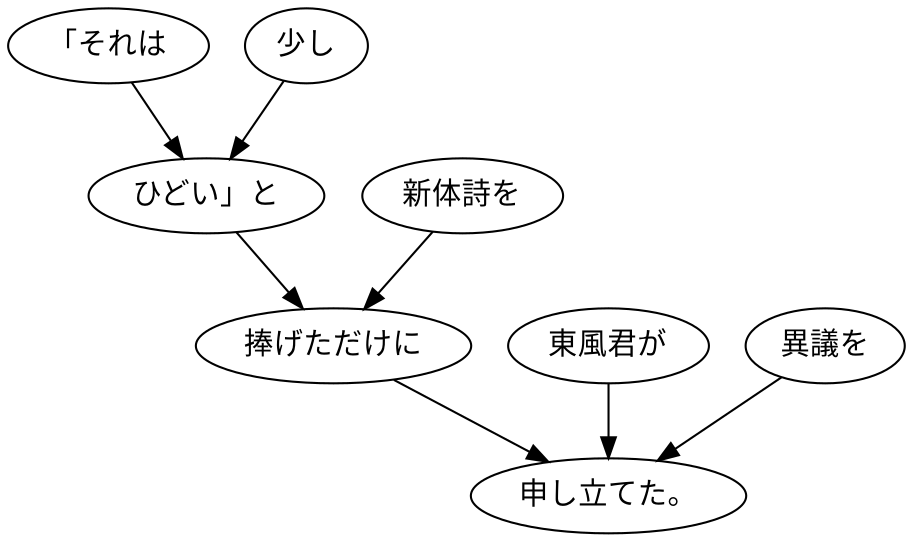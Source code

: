 digraph graph8561 {
	node0 [label="「それは"];
	node1 [label="少し"];
	node2 [label="ひどい」と"];
	node3 [label="新体詩を"];
	node4 [label="捧げただけに"];
	node5 [label="東風君が"];
	node6 [label="異議を"];
	node7 [label="申し立てた。"];
	node0 -> node2;
	node1 -> node2;
	node2 -> node4;
	node3 -> node4;
	node4 -> node7;
	node5 -> node7;
	node6 -> node7;
}
